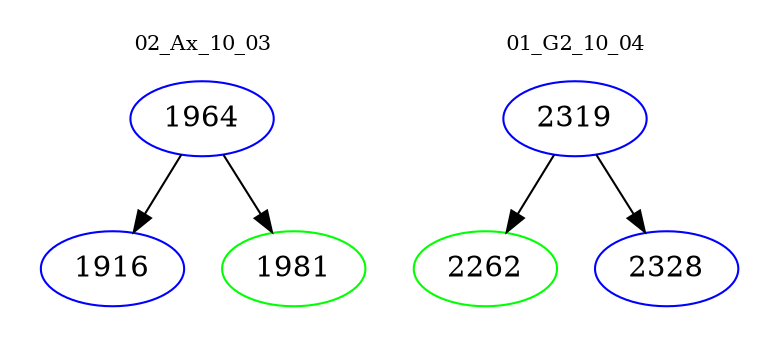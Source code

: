 digraph{
subgraph cluster_0 {
color = white
label = "02_Ax_10_03";
fontsize=10;
T0_1964 [label="1964", color="blue"]
T0_1964 -> T0_1916 [color="black"]
T0_1916 [label="1916", color="blue"]
T0_1964 -> T0_1981 [color="black"]
T0_1981 [label="1981", color="green"]
}
subgraph cluster_1 {
color = white
label = "01_G2_10_04";
fontsize=10;
T1_2319 [label="2319", color="blue"]
T1_2319 -> T1_2262 [color="black"]
T1_2262 [label="2262", color="green"]
T1_2319 -> T1_2328 [color="black"]
T1_2328 [label="2328", color="blue"]
}
}
